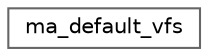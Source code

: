 digraph "Graphical Class Hierarchy"
{
 // LATEX_PDF_SIZE
  bgcolor="transparent";
  edge [fontname=Helvetica,fontsize=10,labelfontname=Helvetica,labelfontsize=10];
  node [fontname=Helvetica,fontsize=10,shape=box,height=0.2,width=0.4];
  rankdir="LR";
  Node0 [id="Node000000",label="ma_default_vfs",height=0.2,width=0.4,color="grey40", fillcolor="white", style="filled",URL="$structma__default__vfs.html",tooltip=" "];
}
